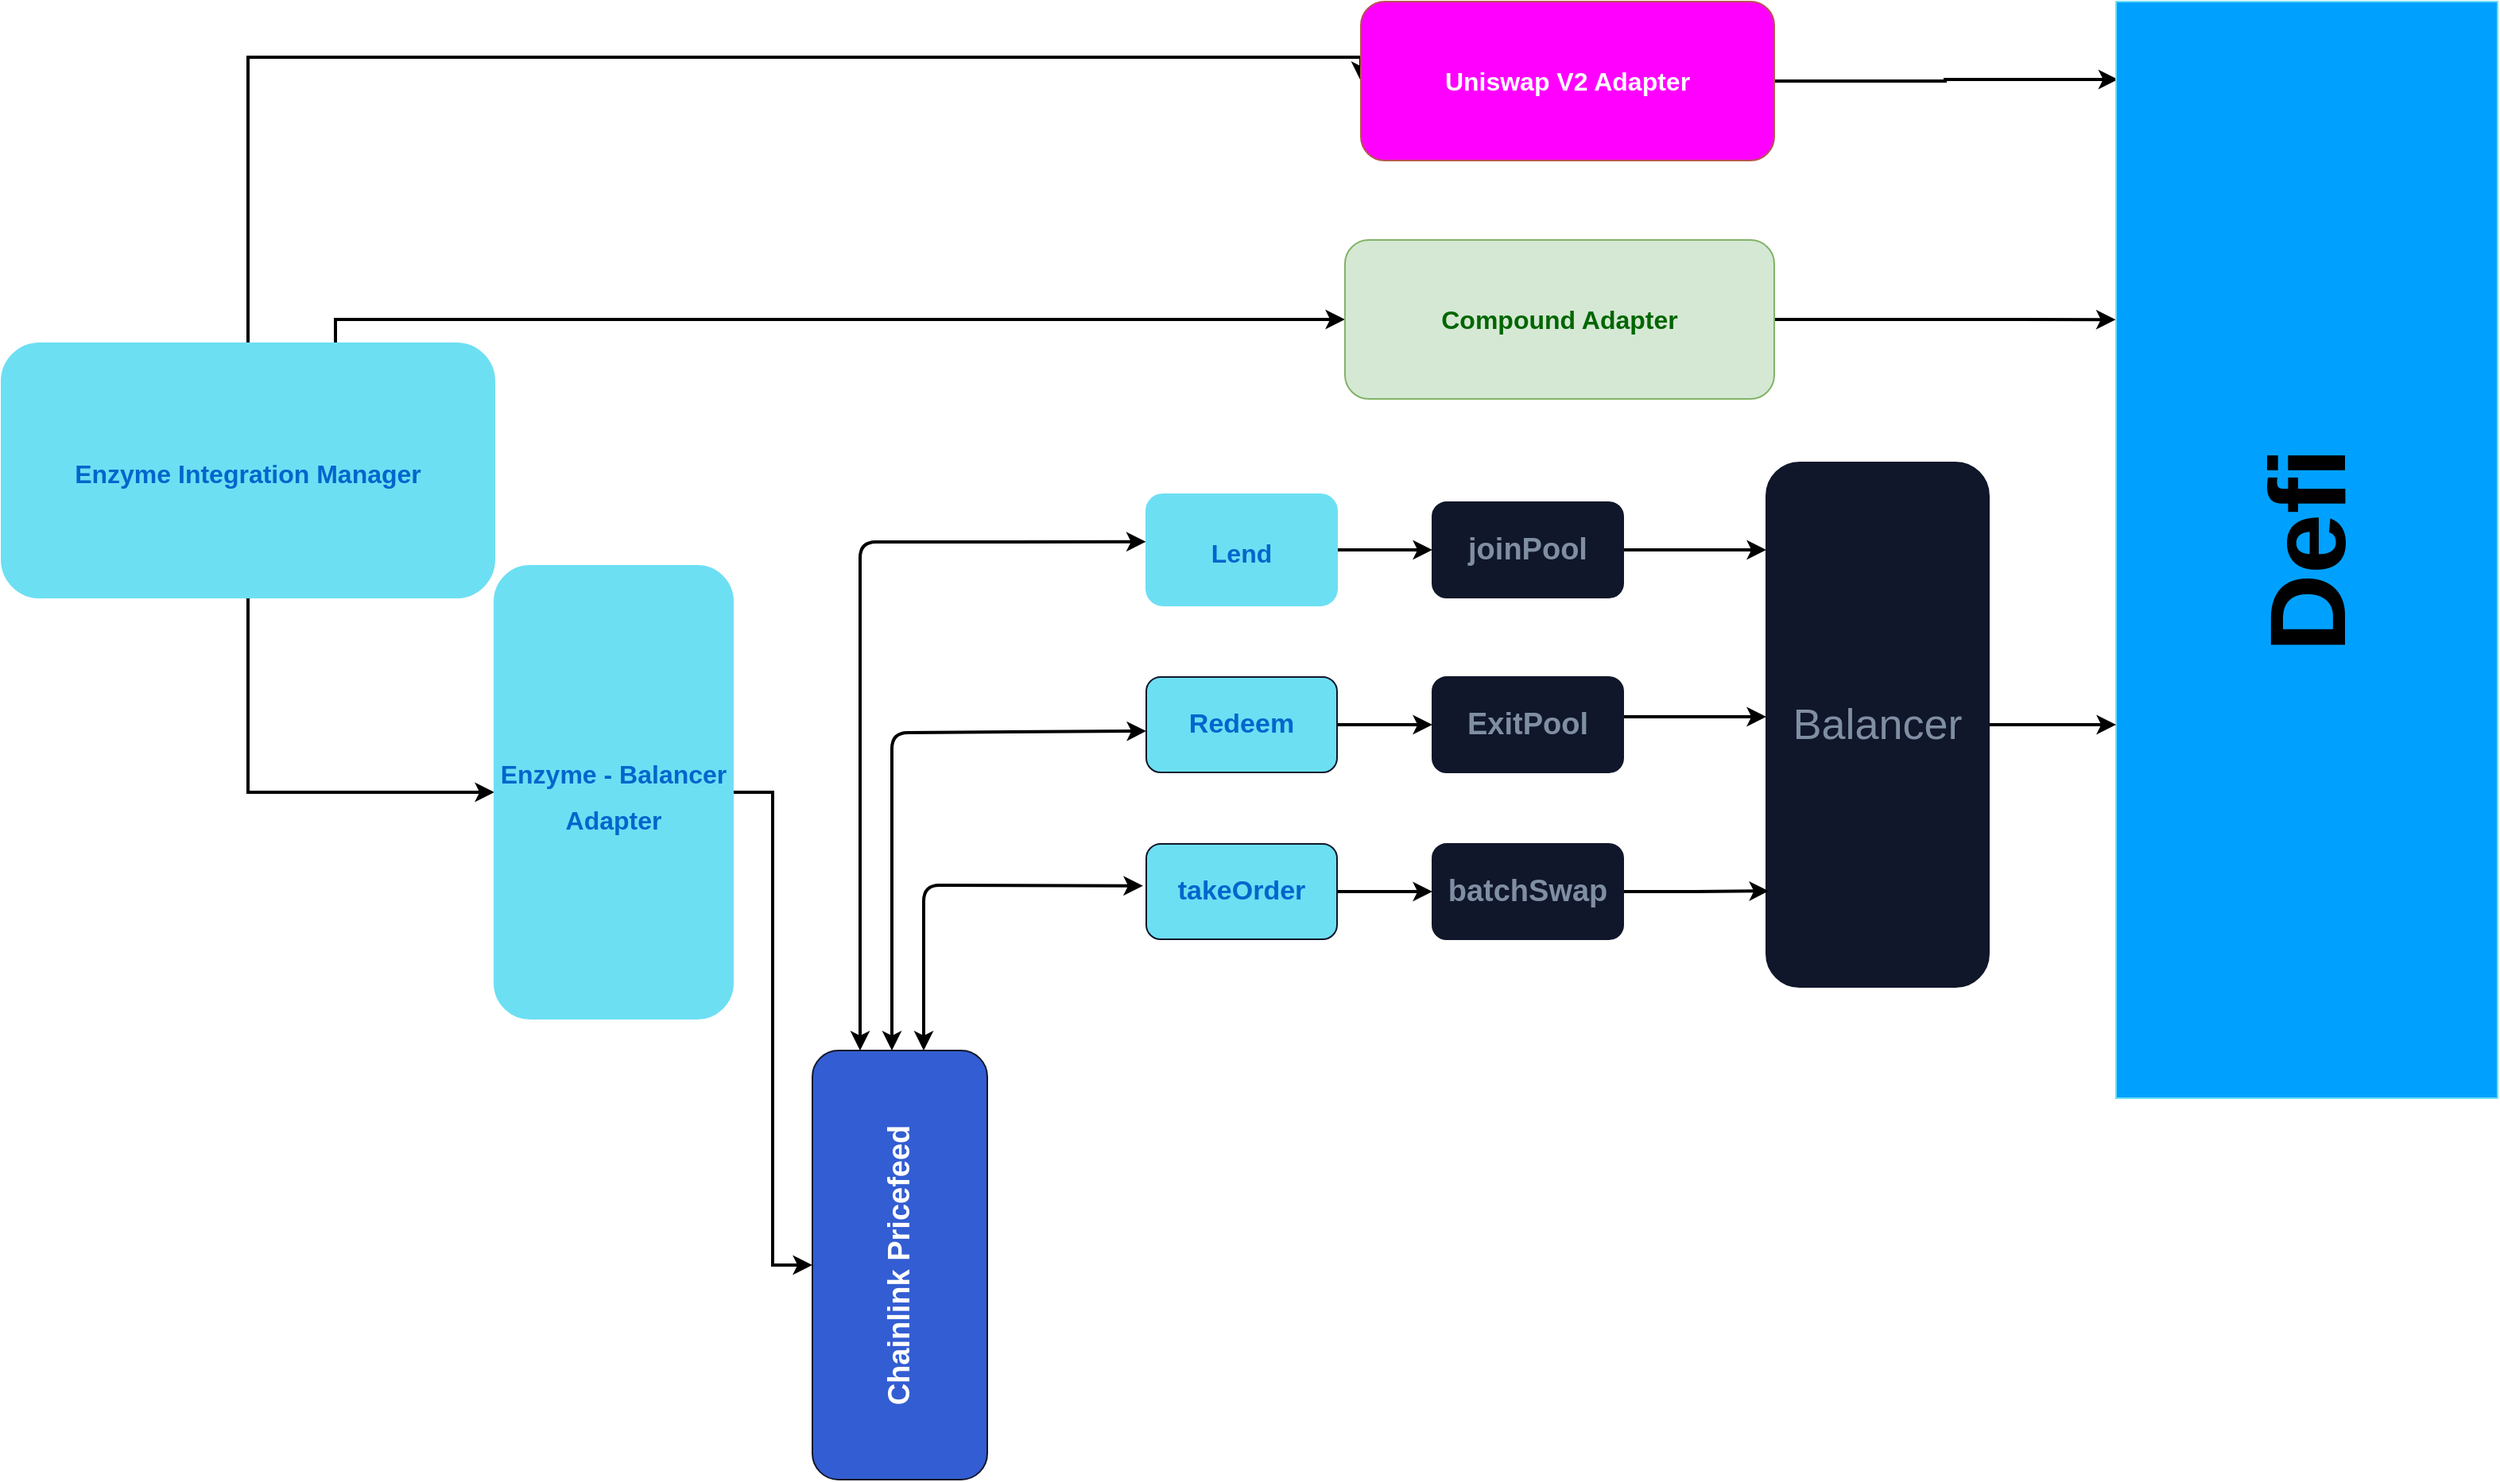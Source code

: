 <mxfile version="15.2.7"><diagram id="DJMzhnO94LbhnRoYFZ4N" name="Page-1"><mxGraphModel dx="2306" dy="2037" grid="1" gridSize="10" guides="1" tooltips="1" connect="1" arrows="1" fold="1" page="1" pageScale="1" pageWidth="850" pageHeight="1100" math="0" shadow="0"><root><mxCell id="0"/><mxCell id="1" parent="0"/><mxCell id="0FvBLclBOn8tspv0Th4O-5" style="edgeStyle=orthogonalEdgeStyle;rounded=0;orthogonalLoop=1;jettySize=auto;html=1;fontColor=#006600;strokeWidth=2;entryX=0;entryY=0.5;entryDx=0;entryDy=0;" edge="1" parent="1" source="0FvBLclBOn8tspv0Th4O-4" target="0FvBLclBOn8tspv0Th4O-8"><mxGeometry relative="1" as="geometry"><mxPoint x="450" y="25" as="targetPoint"/><Array as="points"><mxPoint x="-395" y="-65"/></Array></mxGeometry></mxCell><mxCell id="0FvBLclBOn8tspv0Th4O-72" style="edgeStyle=orthogonalEdgeStyle;rounded=0;orthogonalLoop=1;jettySize=auto;html=1;entryX=0;entryY=0.5;entryDx=0;entryDy=0;fontSize=17;fontColor=#FFFFFF;strokeWidth=2;" edge="1" parent="1" source="0FvBLclBOn8tspv0Th4O-4" target="0FvBLclBOn8tspv0Th4O-21"><mxGeometry relative="1" as="geometry"><Array as="points"><mxPoint x="-395" y="398"/></Array></mxGeometry></mxCell><mxCell id="0FvBLclBOn8tspv0Th4O-73" style="edgeStyle=orthogonalEdgeStyle;rounded=0;orthogonalLoop=1;jettySize=auto;html=1;entryX=0;entryY=0.5;entryDx=0;entryDy=0;fontSize=17;fontColor=#808EA3;strokeWidth=2;" edge="1" parent="1" source="0FvBLclBOn8tspv0Th4O-4" target="0FvBLclBOn8tspv0Th4O-9"><mxGeometry relative="1" as="geometry"><Array as="points"><mxPoint x="-340" y="100"/></Array></mxGeometry></mxCell><mxCell id="0FvBLclBOn8tspv0Th4O-4" value="&lt;h1&gt;&lt;font style=&quot;font-size: 16px&quot; color=&quot;#0066cc&quot;&gt;Enzyme Integration Manager&lt;/font&gt;&lt;/h1&gt;" style="rounded=1;whiteSpace=wrap;html=1;fillColor=#6DDFF3;strokeColor=#6DDFF3;" vertex="1" parent="1"><mxGeometry x="-550" y="115" width="310" height="160" as="geometry"/></mxCell><mxCell id="0FvBLclBOn8tspv0Th4O-74" style="edgeStyle=orthogonalEdgeStyle;rounded=0;orthogonalLoop=1;jettySize=auto;html=1;entryX=0.005;entryY=0.071;entryDx=0;entryDy=0;entryPerimeter=0;fontSize=17;fontColor=#808EA3;strokeWidth=2;" edge="1" parent="1" source="0FvBLclBOn8tspv0Th4O-8" target="0FvBLclBOn8tspv0Th4O-12"><mxGeometry relative="1" as="geometry"/></mxCell><mxCell id="0FvBLclBOn8tspv0Th4O-8" value="&lt;font style=&quot;font-size: 16px;&quot; color=&quot;#ffffff&quot;&gt;&lt;span style=&quot;font-size: 16px;&quot;&gt;Uniswap V2 Adapter&lt;/span&gt;&lt;/font&gt;" style="rounded=1;whiteSpace=wrap;html=1;fillColor=#FF00FF;labelBackgroundColor=none;strokeColor=#b85450;fontSize=16;fontStyle=1" vertex="1" parent="1"><mxGeometry x="305" y="-100" width="260" height="100" as="geometry"/></mxCell><mxCell id="0FvBLclBOn8tspv0Th4O-75" style="edgeStyle=orthogonalEdgeStyle;rounded=0;orthogonalLoop=1;jettySize=auto;html=1;entryX=-0.001;entryY=0.29;entryDx=0;entryDy=0;entryPerimeter=0;fontSize=17;fontColor=#808EA3;strokeWidth=2;" edge="1" parent="1" source="0FvBLclBOn8tspv0Th4O-9" target="0FvBLclBOn8tspv0Th4O-12"><mxGeometry relative="1" as="geometry"/></mxCell><mxCell id="0FvBLclBOn8tspv0Th4O-9" value="&lt;h1 style=&quot;font-size: 16px;&quot;&gt;&lt;font style=&quot;font-size: 16px;&quot;&gt;Compound Adapter&lt;/font&gt;&lt;/h1&gt;" style="rounded=1;whiteSpace=wrap;html=1;fillColor=#d5e8d4;strokeColor=#82b366;fontColor=#006600;fontSize=16;fontStyle=1" vertex="1" parent="1"><mxGeometry x="295" y="50" width="270" height="100" as="geometry"/></mxCell><mxCell id="0FvBLclBOn8tspv0Th4O-12" value="&lt;font size=&quot;1&quot;&gt;&lt;b style=&quot;font-size: 68px&quot;&gt;Defi&lt;/b&gt;&lt;/font&gt;" style="rounded=0;whiteSpace=wrap;html=1;labelBackgroundColor=#00A1FE;fontColor=#000000;strokeColor=#6DDFF3;fillColor=#00A1FE;gradientColor=none;horizontal=0;strokeWidth=1;" vertex="1" parent="1"><mxGeometry x="780" y="-100" width="240" height="690" as="geometry"/></mxCell><mxCell id="0FvBLclBOn8tspv0Th4O-66" value="" style="edgeStyle=orthogonalEdgeStyle;rounded=0;orthogonalLoop=1;jettySize=auto;html=1;fontSize=17;fontColor=#FFFFFF;strokeWidth=2;" edge="1" parent="1" source="0FvBLclBOn8tspv0Th4O-19" target="0FvBLclBOn8tspv0Th4O-12"><mxGeometry relative="1" as="geometry"><Array as="points"><mxPoint x="760" y="355"/><mxPoint x="760" y="355"/></Array></mxGeometry></mxCell><mxCell id="0FvBLclBOn8tspv0Th4O-19" value="&lt;font color=&quot;#808ea3&quot; style=&quot;font-size: 27px&quot;&gt;Balancer&lt;/font&gt;" style="rounded=1;whiteSpace=wrap;html=1;labelBackgroundColor=#10172A;fontColor=#000000;strokeColor=#10172A;fillColor=#10172A;gradientColor=none;" vertex="1" parent="1"><mxGeometry x="560" y="190" width="140" height="330" as="geometry"/></mxCell><mxCell id="0FvBLclBOn8tspv0Th4O-67" style="edgeStyle=orthogonalEdgeStyle;rounded=0;orthogonalLoop=1;jettySize=auto;html=1;entryX=0;entryY=0.5;entryDx=0;entryDy=0;fontSize=17;fontColor=#FFFFFF;strokeWidth=2;" edge="1" parent="1" source="0FvBLclBOn8tspv0Th4O-21" target="0FvBLclBOn8tspv0Th4O-29"><mxGeometry relative="1" as="geometry"/></mxCell><mxCell id="0FvBLclBOn8tspv0Th4O-21" value="&lt;h1&gt;&lt;font color=&quot;#0066cc&quot;&gt;&lt;span style=&quot;font-size: 16px&quot;&gt;Enzyme - Balancer Adapter&lt;/span&gt;&lt;/font&gt;&lt;/h1&gt;" style="rounded=1;whiteSpace=wrap;html=1;fillColor=#6DDFF3;strokeColor=#6DDFF3;" vertex="1" parent="1"><mxGeometry x="-240" y="255" width="150" height="285" as="geometry"/></mxCell><mxCell id="0FvBLclBOn8tspv0Th4O-38" value="" style="edgeStyle=orthogonalEdgeStyle;rounded=0;orthogonalLoop=1;jettySize=auto;html=1;fontSize=17;fontColor=#FFFFFF;strokeWidth=2;" edge="1" parent="1" source="0FvBLclBOn8tspv0Th4O-23" target="0FvBLclBOn8tspv0Th4O-53"><mxGeometry relative="1" as="geometry"><mxPoint x="550" y="245" as="targetPoint"/><Array as="points"/></mxGeometry></mxCell><mxCell id="0FvBLclBOn8tspv0Th4O-23" value="&lt;h1&gt;&lt;font color=&quot;#0066cc&quot;&gt;&lt;span style=&quot;font-size: 16px&quot;&gt;Lend&lt;/span&gt;&lt;/font&gt;&lt;/h1&gt;" style="rounded=1;whiteSpace=wrap;html=1;fillColor=#6DDFF3;strokeColor=#6DDFF3;" vertex="1" parent="1"><mxGeometry x="170" y="210" width="120" height="70" as="geometry"/></mxCell><mxCell id="0FvBLclBOn8tspv0Th4O-59" value="" style="edgeStyle=orthogonalEdgeStyle;rounded=0;orthogonalLoop=1;jettySize=auto;html=1;fontSize=17;fontColor=#FFFFFF;strokeWidth=2;" edge="1" parent="1" source="0FvBLclBOn8tspv0Th4O-27" target="0FvBLclBOn8tspv0Th4O-56"><mxGeometry relative="1" as="geometry"/></mxCell><mxCell id="0FvBLclBOn8tspv0Th4O-27" value="Redeem" style="rounded=1;whiteSpace=wrap;html=1;labelBackgroundColor=#6DDFF3;fontColor=#0066CC;strokeColor=#10172A;strokeWidth=1;fillColor=#6DDFF3;gradientColor=none;fontSize=17;fontStyle=1" vertex="1" parent="1"><mxGeometry x="170" y="325" width="120" height="60" as="geometry"/></mxCell><mxCell id="0FvBLclBOn8tspv0Th4O-29" value="Chainlink Pricefeed" style="rounded=1;whiteSpace=wrap;html=1;labelBackgroundColor=#335DD2;fontSize=19;fontColor=#FFFFFF;strokeColor=#10172A;strokeWidth=1;fillColor=#335DD2;gradientColor=none;verticalAlign=middle;horizontal=0;fontStyle=1" vertex="1" parent="1"><mxGeometry x="-40" y="560" width="110" height="270" as="geometry"/></mxCell><mxCell id="0FvBLclBOn8tspv0Th4O-58" value="" style="edgeStyle=orthogonalEdgeStyle;rounded=0;orthogonalLoop=1;jettySize=auto;html=1;fontSize=17;fontColor=#FFFFFF;strokeWidth=2;" edge="1" parent="1" source="0FvBLclBOn8tspv0Th4O-31" target="0FvBLclBOn8tspv0Th4O-57"><mxGeometry relative="1" as="geometry"/></mxCell><mxCell id="0FvBLclBOn8tspv0Th4O-31" value="takeOrder" style="rounded=1;whiteSpace=wrap;html=1;labelBackgroundColor=none;fontSize=17;fontColor=#0066CC;strokeColor=#10172A;strokeWidth=1;fillColor=#6DDFF3;gradientColor=none;verticalAlign=middle;fontStyle=1" vertex="1" parent="1"><mxGeometry x="170" y="430" width="120" height="60" as="geometry"/></mxCell><mxCell id="0FvBLclBOn8tspv0Th4O-54" value="" style="edgeStyle=orthogonalEdgeStyle;rounded=0;orthogonalLoop=1;jettySize=auto;html=1;fontSize=17;fontColor=#FFFFFF;strokeWidth=2;" edge="1" parent="1" source="0FvBLclBOn8tspv0Th4O-53"><mxGeometry relative="1" as="geometry"><mxPoint x="560" y="245" as="targetPoint"/></mxGeometry></mxCell><mxCell id="0FvBLclBOn8tspv0Th4O-53" value="joinPool" style="rounded=1;whiteSpace=wrap;html=1;labelBackgroundColor=none;fontSize=19;fontColor=#808EA3;strokeColor=#10172A;strokeWidth=1;fillColor=#10172A;gradientColor=none;verticalAlign=middle;fontStyle=1" vertex="1" parent="1"><mxGeometry x="350" y="215" width="120" height="60" as="geometry"/></mxCell><mxCell id="0FvBLclBOn8tspv0Th4O-60" value="" style="edgeStyle=orthogonalEdgeStyle;rounded=0;orthogonalLoop=1;jettySize=auto;html=1;fontSize=17;fontColor=#FFFFFF;strokeWidth=2;" edge="1" parent="1" source="0FvBLclBOn8tspv0Th4O-56" target="0FvBLclBOn8tspv0Th4O-19"><mxGeometry relative="1" as="geometry"><Array as="points"><mxPoint x="520" y="350"/><mxPoint x="520" y="350"/></Array></mxGeometry></mxCell><mxCell id="0FvBLclBOn8tspv0Th4O-56" value="ExitPool" style="rounded=1;whiteSpace=wrap;html=1;labelBackgroundColor=none;fontSize=19;fontColor=#808EA3;strokeColor=#10172A;strokeWidth=1;fillColor=#10172A;gradientColor=none;verticalAlign=middle;fontStyle=1" vertex="1" parent="1"><mxGeometry x="350" y="325" width="120" height="60" as="geometry"/></mxCell><mxCell id="0FvBLclBOn8tspv0Th4O-63" style="edgeStyle=orthogonalEdgeStyle;rounded=0;orthogonalLoop=1;jettySize=auto;html=1;entryX=0.011;entryY=0.817;entryDx=0;entryDy=0;entryPerimeter=0;fontSize=17;fontColor=#FFFFFF;strokeWidth=2;" edge="1" parent="1" source="0FvBLclBOn8tspv0Th4O-57" target="0FvBLclBOn8tspv0Th4O-19"><mxGeometry relative="1" as="geometry"/></mxCell><mxCell id="0FvBLclBOn8tspv0Th4O-57" value="batchSwap" style="rounded=1;whiteSpace=wrap;html=1;labelBackgroundColor=none;fontSize=19;fontColor=#808EA3;strokeColor=#10172A;strokeWidth=1;fillColor=#10172A;gradientColor=none;verticalAlign=middle;fontStyle=1" vertex="1" parent="1"><mxGeometry x="350" y="430" width="120" height="60" as="geometry"/></mxCell><mxCell id="0FvBLclBOn8tspv0Th4O-69" value="" style="endArrow=classic;startArrow=classic;html=1;fontSize=17;fontColor=#FFFFFF;strokeWidth=2;entryX=-0.002;entryY=0.427;entryDx=0;entryDy=0;entryPerimeter=0;" edge="1" parent="1" target="0FvBLclBOn8tspv0Th4O-23"><mxGeometry width="50" height="50" relative="1" as="geometry"><mxPoint x="-10" y="560" as="sourcePoint"/><mxPoint x="160" y="250" as="targetPoint"/><Array as="points"><mxPoint x="-10" y="240"/></Array></mxGeometry></mxCell><mxCell id="0FvBLclBOn8tspv0Th4O-70" value="" style="endArrow=classic;startArrow=classic;html=1;fontSize=17;fontColor=#FFFFFF;strokeWidth=2;" edge="1" parent="1"><mxGeometry width="50" height="50" relative="1" as="geometry"><mxPoint x="10" y="560" as="sourcePoint"/><mxPoint x="170" y="359" as="targetPoint"/><Array as="points"><mxPoint x="10" y="360"/></Array></mxGeometry></mxCell><mxCell id="0FvBLclBOn8tspv0Th4O-71" value="" style="endArrow=classic;startArrow=classic;html=1;fontSize=17;fontColor=#FFFFFF;strokeWidth=2;entryX=-0.017;entryY=0.44;entryDx=0;entryDy=0;entryPerimeter=0;" edge="1" parent="1" target="0FvBLclBOn8tspv0Th4O-31"><mxGeometry width="50" height="50" relative="1" as="geometry"><mxPoint x="30" y="560" as="sourcePoint"/><mxPoint x="160" y="400" as="targetPoint"/><Array as="points"><mxPoint x="30" y="456"/></Array></mxGeometry></mxCell></root></mxGraphModel></diagram></mxfile>